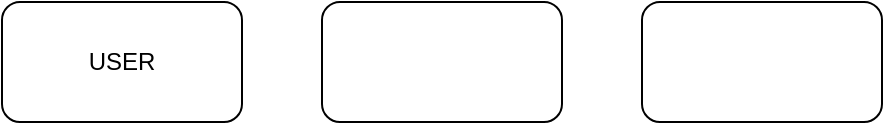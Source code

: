 <mxfile version="20.5.3" type="device"><diagram id="Zw5RFnjV_maOygjKC-sM" name="Page-1"><mxGraphModel dx="782" dy="468" grid="1" gridSize="10" guides="1" tooltips="1" connect="1" arrows="1" fold="1" page="1" pageScale="1" pageWidth="850" pageHeight="1100" math="0" shadow="0"><root><mxCell id="0"/><mxCell id="1" parent="0"/><mxCell id="5jnAt6QMQEYI8Yy5Qd5t-1" value="" style="rounded=1;whiteSpace=wrap;html=1;" vertex="1" parent="1"><mxGeometry x="240" y="120" width="120" height="60" as="geometry"/></mxCell><mxCell id="5jnAt6QMQEYI8Yy5Qd5t-2" value="USER" style="rounded=1;whiteSpace=wrap;html=1;" vertex="1" parent="1"><mxGeometry x="80" y="120" width="120" height="60" as="geometry"/></mxCell><mxCell id="5jnAt6QMQEYI8Yy5Qd5t-3" value="" style="rounded=1;whiteSpace=wrap;html=1;" vertex="1" parent="1"><mxGeometry x="400" y="120" width="120" height="60" as="geometry"/></mxCell></root></mxGraphModel></diagram></mxfile>